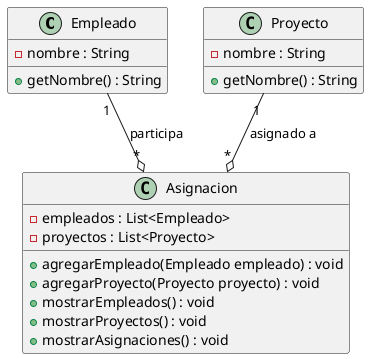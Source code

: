 @startuml
class Empleado{
    - nombre : String

    + getNombre() : String
}

class Proyecto{
    - nombre : String

    + getNombre() : String
}

class Asignacion{
    - empleados : List<Empleado>
    - proyectos : List<Proyecto>

    + agregarEmpleado(Empleado empleado) : void
    + agregarProyecto(Proyecto proyecto) : void
    + mostrarEmpleados() : void
    + mostrarProyectos() : void
    + mostrarAsignaciones() : void
}

Empleado "1" --o "*" Asignacion : participa
Proyecto "1" --o "*" Asignacion : asignado a
@enduml
